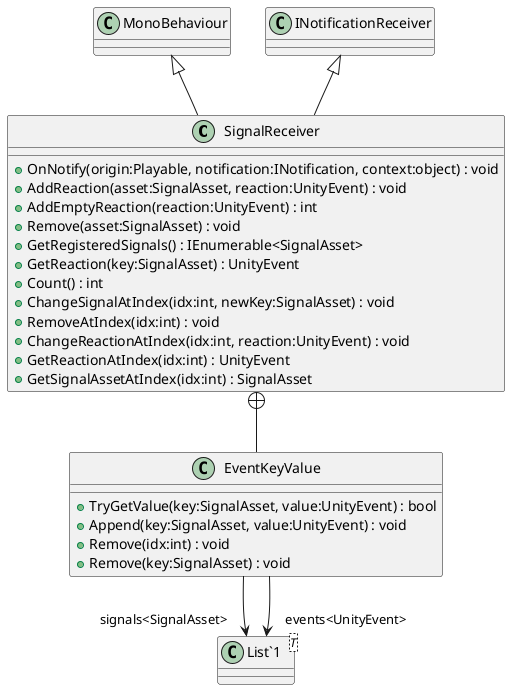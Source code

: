 @startuml
class SignalReceiver {
    + OnNotify(origin:Playable, notification:INotification, context:object) : void
    + AddReaction(asset:SignalAsset, reaction:UnityEvent) : void
    + AddEmptyReaction(reaction:UnityEvent) : int
    + Remove(asset:SignalAsset) : void
    + GetRegisteredSignals() : IEnumerable<SignalAsset>
    + GetReaction(key:SignalAsset) : UnityEvent
    + Count() : int
    + ChangeSignalAtIndex(idx:int, newKey:SignalAsset) : void
    + RemoveAtIndex(idx:int) : void
    + ChangeReactionAtIndex(idx:int, reaction:UnityEvent) : void
    + GetReactionAtIndex(idx:int) : UnityEvent
    + GetSignalAssetAtIndex(idx:int) : SignalAsset
}
class EventKeyValue {
    + TryGetValue(key:SignalAsset, value:UnityEvent) : bool
    + Append(key:SignalAsset, value:UnityEvent) : void
    + Remove(idx:int) : void
    + Remove(key:SignalAsset) : void
}
class "List`1"<T> {
}
MonoBehaviour <|-- SignalReceiver
INotificationReceiver <|-- SignalReceiver
SignalReceiver +-- EventKeyValue
EventKeyValue --> "signals<SignalAsset>" "List`1"
EventKeyValue --> "events<UnityEvent>" "List`1"
@enduml
